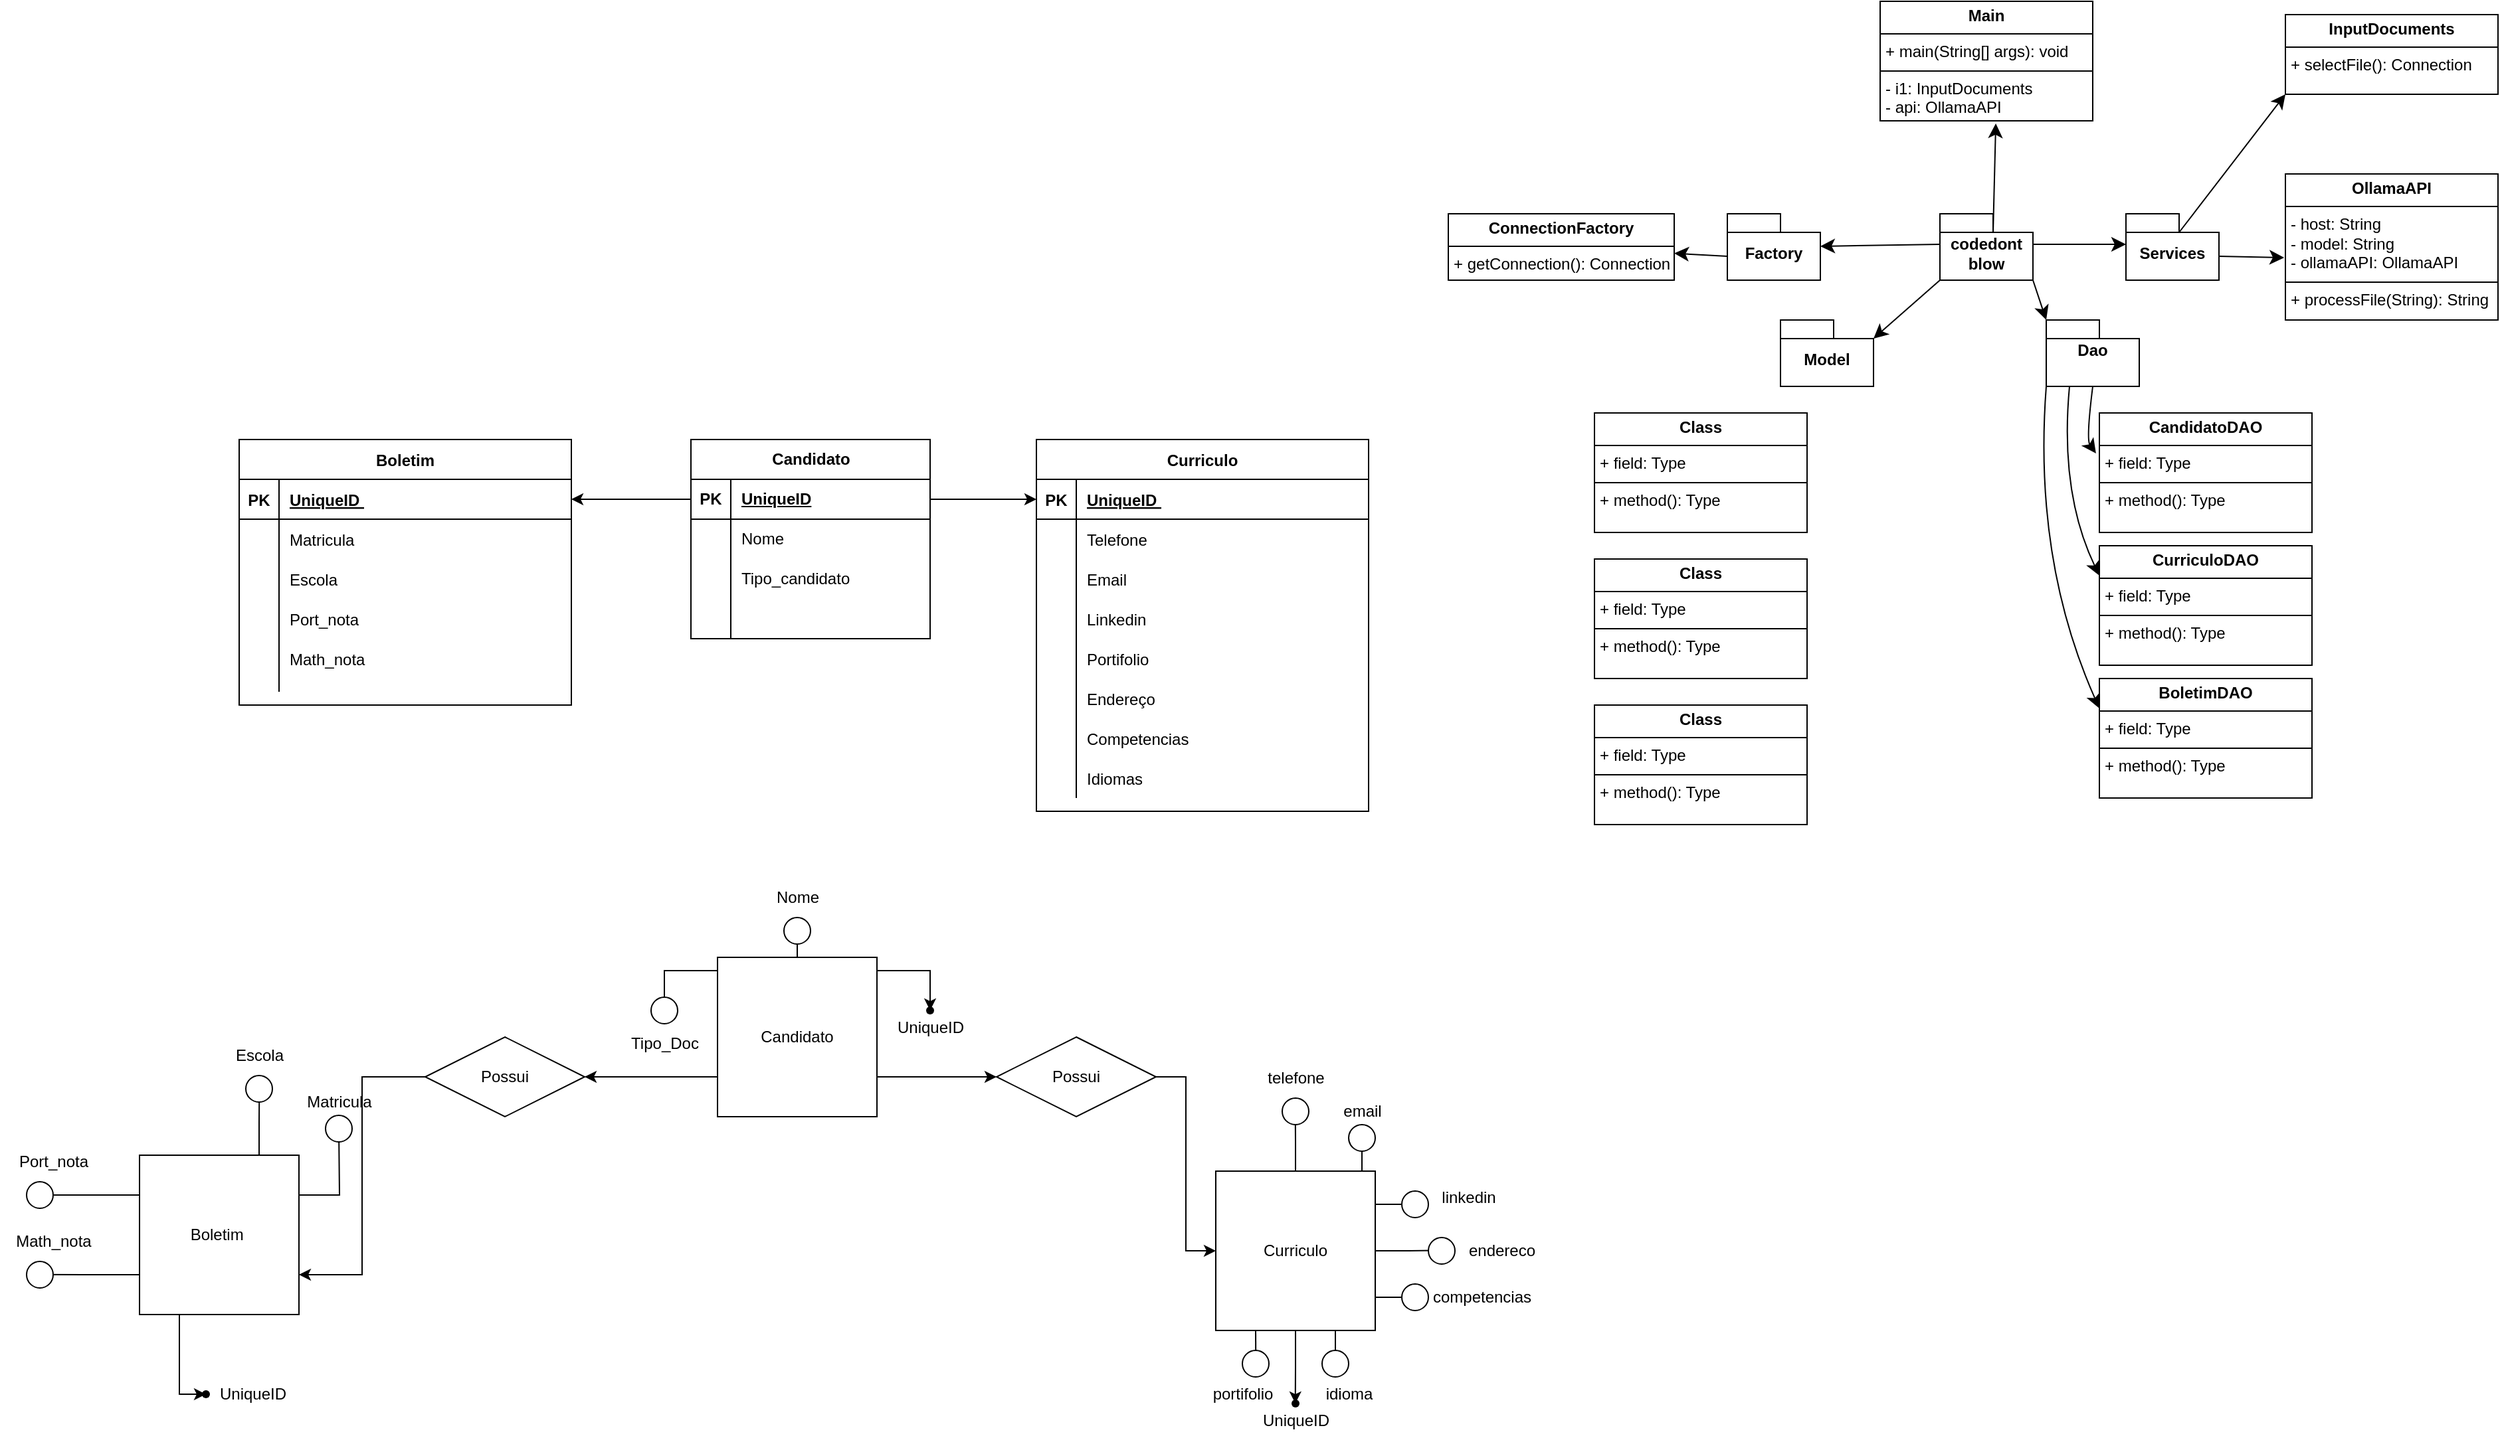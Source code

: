 <mxfile version="24.8.2">
  <diagram id="R2lEEEUBdFMjLlhIrx00" name="Page-1">
    <mxGraphModel dx="2284" dy="1872" grid="1" gridSize="10" guides="1" tooltips="1" connect="1" arrows="1" fold="1" page="1" pageScale="1" pageWidth="850" pageHeight="1100" math="0" shadow="0" extFonts="Permanent Marker^https://fonts.googleapis.com/css?family=Permanent+Marker">
      <root>
        <mxCell id="0" />
        <mxCell id="1" parent="0" />
        <mxCell id="dqNK5a16Y8VLrEaWrUWn-21" style="edgeStyle=orthogonalEdgeStyle;rounded=0;orthogonalLoop=1;jettySize=auto;html=1;exitX=0.25;exitY=1;exitDx=0;exitDy=0;" parent="1" source="dqNK5a16Y8VLrEaWrUWn-1" edge="1">
          <mxGeometry relative="1" as="geometry">
            <mxPoint x="-25" y="639" as="targetPoint" />
            <Array as="points">
              <mxPoint x="-45" y="639" />
            </Array>
          </mxGeometry>
        </mxCell>
        <mxCell id="dqNK5a16Y8VLrEaWrUWn-73" style="edgeStyle=orthogonalEdgeStyle;rounded=0;orthogonalLoop=1;jettySize=auto;html=1;exitX=0.75;exitY=0;exitDx=0;exitDy=0;" parent="1" source="dqNK5a16Y8VLrEaWrUWn-1" edge="1">
          <mxGeometry relative="1" as="geometry">
            <mxPoint x="15.167" y="409" as="targetPoint" />
          </mxGeometry>
        </mxCell>
        <mxCell id="dqNK5a16Y8VLrEaWrUWn-76" style="edgeStyle=orthogonalEdgeStyle;rounded=0;orthogonalLoop=1;jettySize=auto;html=1;exitX=1;exitY=0.25;exitDx=0;exitDy=0;" parent="1" source="dqNK5a16Y8VLrEaWrUWn-1" edge="1">
          <mxGeometry relative="1" as="geometry">
            <mxPoint x="75" y="439" as="targetPoint" />
          </mxGeometry>
        </mxCell>
        <mxCell id="zaPjLl4jsTZHQY9-oWPF-1" style="edgeStyle=orthogonalEdgeStyle;rounded=0;orthogonalLoop=1;jettySize=auto;html=1;exitX=0;exitY=0.25;exitDx=0;exitDy=0;" parent="1" source="dqNK5a16Y8VLrEaWrUWn-1" edge="1">
          <mxGeometry relative="1" as="geometry">
            <mxPoint x="-150" y="489" as="targetPoint" />
          </mxGeometry>
        </mxCell>
        <mxCell id="zaPjLl4jsTZHQY9-oWPF-10" style="edgeStyle=orthogonalEdgeStyle;rounded=0;orthogonalLoop=1;jettySize=auto;html=1;exitX=0;exitY=0.75;exitDx=0;exitDy=0;" parent="1" source="dqNK5a16Y8VLrEaWrUWn-1" edge="1">
          <mxGeometry relative="1" as="geometry">
            <mxPoint x="-160" y="548.857" as="targetPoint" />
          </mxGeometry>
        </mxCell>
        <mxCell id="dqNK5a16Y8VLrEaWrUWn-1" value="Boletim&amp;nbsp;" style="whiteSpace=wrap;html=1;aspect=fixed;" parent="1" vertex="1">
          <mxGeometry x="-75" y="459" width="120" height="120" as="geometry" />
        </mxCell>
        <mxCell id="dqNK5a16Y8VLrEaWrUWn-22" value="" style="shape=waypoint;sketch=0;fillStyle=solid;size=6;pointerEvents=1;points=[];fillColor=none;resizable=0;rotatable=0;perimeter=centerPerimeter;snapToPoint=1;" parent="1" vertex="1">
          <mxGeometry x="-35" y="629" width="20" height="20" as="geometry" />
        </mxCell>
        <mxCell id="dqNK5a16Y8VLrEaWrUWn-23" value="UniqueID" style="text;html=1;align=center;verticalAlign=middle;resizable=0;points=[];autosize=1;strokeColor=none;fillColor=none;" parent="1" vertex="1">
          <mxGeometry x="-25" y="624" width="70" height="30" as="geometry" />
        </mxCell>
        <mxCell id="dqNK5a16Y8VLrEaWrUWn-74" value="" style="ellipse;whiteSpace=wrap;html=1;aspect=fixed;" parent="1" vertex="1">
          <mxGeometry x="5" y="399" width="20" height="20" as="geometry" />
        </mxCell>
        <mxCell id="dqNK5a16Y8VLrEaWrUWn-75" value="Escola" style="text;html=1;align=center;verticalAlign=middle;resizable=0;points=[];autosize=1;strokeColor=none;fillColor=none;" parent="1" vertex="1">
          <mxGeometry x="-15" y="369" width="60" height="30" as="geometry" />
        </mxCell>
        <mxCell id="dqNK5a16Y8VLrEaWrUWn-77" value="" style="ellipse;whiteSpace=wrap;html=1;aspect=fixed;" parent="1" vertex="1">
          <mxGeometry x="65" y="429" width="20" height="20" as="geometry" />
        </mxCell>
        <mxCell id="dqNK5a16Y8VLrEaWrUWn-84" value="Matricula" style="text;html=1;align=center;verticalAlign=middle;resizable=0;points=[];autosize=1;strokeColor=none;fillColor=none;" parent="1" vertex="1">
          <mxGeometry x="40" y="404" width="70" height="30" as="geometry" />
        </mxCell>
        <mxCell id="zaPjLl4jsTZHQY9-oWPF-2" value="" style="ellipse;whiteSpace=wrap;html=1;aspect=fixed;" parent="1" vertex="1">
          <mxGeometry x="-160" y="479" width="20" height="20" as="geometry" />
        </mxCell>
        <mxCell id="zaPjLl4jsTZHQY9-oWPF-11" value="" style="ellipse;whiteSpace=wrap;html=1;aspect=fixed;" parent="1" vertex="1">
          <mxGeometry x="-160" y="539" width="20" height="20" as="geometry" />
        </mxCell>
        <mxCell id="zaPjLl4jsTZHQY9-oWPF-13" value="Port_nota" style="text;html=1;align=center;verticalAlign=middle;resizable=0;points=[];autosize=1;strokeColor=none;fillColor=none;" parent="1" vertex="1">
          <mxGeometry x="-180" y="448.5" width="80" height="30" as="geometry" />
        </mxCell>
        <mxCell id="zaPjLl4jsTZHQY9-oWPF-14" value="Math_nota" style="text;html=1;align=center;verticalAlign=middle;resizable=0;points=[];autosize=1;strokeColor=none;fillColor=none;" parent="1" vertex="1">
          <mxGeometry x="-180" y="508.5" width="80" height="30" as="geometry" />
        </mxCell>
        <mxCell id="zaPjLl4jsTZHQY9-oWPF-19" value="" style="group" parent="1" vertex="1" connectable="0">
          <mxGeometry y="-80" width="250" height="230" as="geometry" />
        </mxCell>
        <mxCell id="C-vyLk0tnHw3VtMMgP7b-23" value="Boletim" style="shape=table;startSize=30;container=1;collapsible=1;childLayout=tableLayout;fixedRows=1;rowLines=0;fontStyle=1;align=center;resizeLast=1;" parent="zaPjLl4jsTZHQY9-oWPF-19" vertex="1">
          <mxGeometry width="250" height="200" as="geometry" />
        </mxCell>
        <mxCell id="C-vyLk0tnHw3VtMMgP7b-24" value="" style="shape=partialRectangle;collapsible=0;dropTarget=0;pointerEvents=0;fillColor=none;points=[[0,0.5],[1,0.5]];portConstraint=eastwest;top=0;left=0;right=0;bottom=1;" parent="C-vyLk0tnHw3VtMMgP7b-23" vertex="1">
          <mxGeometry y="30" width="250" height="30" as="geometry" />
        </mxCell>
        <mxCell id="C-vyLk0tnHw3VtMMgP7b-25" value="PK" style="shape=partialRectangle;overflow=hidden;connectable=0;fillColor=none;top=0;left=0;bottom=0;right=0;fontStyle=1;" parent="C-vyLk0tnHw3VtMMgP7b-24" vertex="1">
          <mxGeometry width="30" height="30" as="geometry">
            <mxRectangle width="30" height="30" as="alternateBounds" />
          </mxGeometry>
        </mxCell>
        <mxCell id="C-vyLk0tnHw3VtMMgP7b-26" value="UniqueID " style="shape=partialRectangle;overflow=hidden;connectable=0;fillColor=none;top=0;left=0;bottom=0;right=0;align=left;spacingLeft=6;fontStyle=5;" parent="C-vyLk0tnHw3VtMMgP7b-24" vertex="1">
          <mxGeometry x="30" width="220" height="30" as="geometry">
            <mxRectangle width="220" height="30" as="alternateBounds" />
          </mxGeometry>
        </mxCell>
        <mxCell id="C-vyLk0tnHw3VtMMgP7b-27" value="" style="shape=partialRectangle;collapsible=0;dropTarget=0;pointerEvents=0;fillColor=none;points=[[0,0.5],[1,0.5]];portConstraint=eastwest;top=0;left=0;right=0;bottom=0;" parent="C-vyLk0tnHw3VtMMgP7b-23" vertex="1">
          <mxGeometry y="60" width="250" height="30" as="geometry" />
        </mxCell>
        <mxCell id="C-vyLk0tnHw3VtMMgP7b-28" value="" style="shape=partialRectangle;overflow=hidden;connectable=0;fillColor=none;top=0;left=0;bottom=0;right=0;" parent="C-vyLk0tnHw3VtMMgP7b-27" vertex="1">
          <mxGeometry width="30" height="30" as="geometry">
            <mxRectangle width="30" height="30" as="alternateBounds" />
          </mxGeometry>
        </mxCell>
        <mxCell id="C-vyLk0tnHw3VtMMgP7b-29" value="" style="shape=partialRectangle;overflow=hidden;connectable=0;fillColor=none;top=0;left=0;bottom=0;right=0;align=left;spacingLeft=6;" parent="C-vyLk0tnHw3VtMMgP7b-27" vertex="1">
          <mxGeometry x="30" width="220" height="30" as="geometry">
            <mxRectangle width="220" height="30" as="alternateBounds" />
          </mxGeometry>
        </mxCell>
        <mxCell id="dqNK5a16Y8VLrEaWrUWn-65" value="Matricula " style="shape=partialRectangle;overflow=hidden;connectable=0;fillColor=none;top=0;left=0;bottom=0;right=0;align=left;spacingLeft=6;" parent="zaPjLl4jsTZHQY9-oWPF-19" vertex="1">
          <mxGeometry x="30" y="60" width="220" height="30" as="geometry">
            <mxRectangle width="220" height="30" as="alternateBounds" />
          </mxGeometry>
        </mxCell>
        <mxCell id="dqNK5a16Y8VLrEaWrUWn-67" value="Escola " style="shape=partialRectangle;overflow=hidden;connectable=0;fillColor=none;top=0;left=0;bottom=0;right=0;align=left;spacingLeft=6;" parent="zaPjLl4jsTZHQY9-oWPF-19" vertex="1">
          <mxGeometry x="30" y="90" width="220" height="30" as="geometry">
            <mxRectangle width="220" height="30" as="alternateBounds" />
          </mxGeometry>
        </mxCell>
        <mxCell id="dqNK5a16Y8VLrEaWrUWn-70" value="" style="endArrow=none;html=1;rounded=0;entryX=0.121;entryY=1.031;entryDx=0;entryDy=0;entryPerimeter=0;" parent="zaPjLl4jsTZHQY9-oWPF-19" edge="1">
          <mxGeometry width="50" height="50" relative="1" as="geometry">
            <mxPoint x="30" y="190" as="sourcePoint" />
            <mxPoint x="30" y="90.0" as="targetPoint" />
          </mxGeometry>
        </mxCell>
        <mxCell id="zaPjLl4jsTZHQY9-oWPF-17" value="Port_nota" style="shape=partialRectangle;overflow=hidden;connectable=0;fillColor=none;top=0;left=0;bottom=0;right=0;align=left;spacingLeft=6;" parent="zaPjLl4jsTZHQY9-oWPF-19" vertex="1">
          <mxGeometry x="30" y="120" width="220" height="30" as="geometry">
            <mxRectangle width="220" height="30" as="alternateBounds" />
          </mxGeometry>
        </mxCell>
        <mxCell id="zaPjLl4jsTZHQY9-oWPF-18" value="Math_nota" style="shape=partialRectangle;overflow=hidden;connectable=0;fillColor=none;top=0;left=0;bottom=0;right=0;align=left;spacingLeft=6;" parent="zaPjLl4jsTZHQY9-oWPF-19" vertex="1">
          <mxGeometry x="30" y="150" width="220" height="30" as="geometry">
            <mxRectangle width="220" height="30" as="alternateBounds" />
          </mxGeometry>
        </mxCell>
        <mxCell id="zaPjLl4jsTZHQY9-oWPF-55" style="edgeStyle=orthogonalEdgeStyle;rounded=0;orthogonalLoop=1;jettySize=auto;html=1;exitX=0;exitY=0.5;exitDx=0;exitDy=0;entryX=1;entryY=0.5;entryDx=0;entryDy=0;" parent="1" source="zaPjLl4jsTZHQY9-oWPF-43" target="C-vyLk0tnHw3VtMMgP7b-24" edge="1">
          <mxGeometry relative="1" as="geometry" />
        </mxCell>
        <mxCell id="zaPjLl4jsTZHQY9-oWPF-56" style="edgeStyle=orthogonalEdgeStyle;rounded=0;orthogonalLoop=1;jettySize=auto;html=1;exitX=1;exitY=0.5;exitDx=0;exitDy=0;entryX=0;entryY=0.5;entryDx=0;entryDy=0;" parent="1" source="zaPjLl4jsTZHQY9-oWPF-43" target="zaPjLl4jsTZHQY9-oWPF-22" edge="1">
          <mxGeometry relative="1" as="geometry" />
        </mxCell>
        <mxCell id="zaPjLl4jsTZHQY9-oWPF-64" style="edgeStyle=orthogonalEdgeStyle;rounded=0;orthogonalLoop=1;jettySize=auto;html=1;exitX=1;exitY=0.5;exitDx=0;exitDy=0;entryX=0;entryY=0.5;entryDx=0;entryDy=0;" parent="1" source="zaPjLl4jsTZHQY9-oWPF-57" target="zaPjLl4jsTZHQY9-oWPF-61" edge="1">
          <mxGeometry relative="1" as="geometry" />
        </mxCell>
        <mxCell id="zaPjLl4jsTZHQY9-oWPF-57" value="Possui" style="shape=rhombus;perimeter=rhombusPerimeter;whiteSpace=wrap;html=1;align=center;" parent="1" vertex="1">
          <mxGeometry x="570" y="370" width="120" height="60" as="geometry" />
        </mxCell>
        <mxCell id="zaPjLl4jsTZHQY9-oWPF-65" style="edgeStyle=orthogonalEdgeStyle;rounded=0;orthogonalLoop=1;jettySize=auto;html=1;exitX=1;exitY=0.25;exitDx=0;exitDy=0;" parent="1" edge="1">
          <mxGeometry relative="1" as="geometry">
            <mxPoint x="520" y="350" as="targetPoint" />
            <mxPoint x="470" y="320" as="sourcePoint" />
            <Array as="points">
              <mxPoint x="520" y="320" />
              <mxPoint x="520" y="350" />
            </Array>
          </mxGeometry>
        </mxCell>
        <mxCell id="zaPjLl4jsTZHQY9-oWPF-66" style="edgeStyle=orthogonalEdgeStyle;rounded=0;orthogonalLoop=1;jettySize=auto;html=1;exitX=0;exitY=0.25;exitDx=0;exitDy=0;" parent="1" source="zaPjLl4jsTZHQY9-oWPF-60" edge="1">
          <mxGeometry relative="1" as="geometry">
            <mxPoint x="320" y="350" as="targetPoint" />
            <Array as="points">
              <mxPoint x="320" y="320" />
            </Array>
          </mxGeometry>
        </mxCell>
        <mxCell id="mfPcfbEMldCuhAB-tBuz-3" style="edgeStyle=orthogonalEdgeStyle;rounded=0;orthogonalLoop=1;jettySize=auto;html=1;exitX=0.5;exitY=0;exitDx=0;exitDy=0;" parent="1" source="zaPjLl4jsTZHQY9-oWPF-60" edge="1">
          <mxGeometry relative="1" as="geometry">
            <mxPoint x="420" y="290" as="targetPoint" />
          </mxGeometry>
        </mxCell>
        <mxCell id="1GjGY7lWEKfWt_L97eJp-2" style="edgeStyle=orthogonalEdgeStyle;rounded=0;orthogonalLoop=1;jettySize=auto;html=1;exitX=1;exitY=0.75;exitDx=0;exitDy=0;" edge="1" parent="1" source="zaPjLl4jsTZHQY9-oWPF-60" target="zaPjLl4jsTZHQY9-oWPF-57">
          <mxGeometry relative="1" as="geometry" />
        </mxCell>
        <mxCell id="1GjGY7lWEKfWt_L97eJp-3" style="edgeStyle=orthogonalEdgeStyle;rounded=0;orthogonalLoop=1;jettySize=auto;html=1;exitX=0;exitY=0.75;exitDx=0;exitDy=0;" edge="1" parent="1" source="zaPjLl4jsTZHQY9-oWPF-60" target="1GjGY7lWEKfWt_L97eJp-1">
          <mxGeometry relative="1" as="geometry" />
        </mxCell>
        <mxCell id="zaPjLl4jsTZHQY9-oWPF-60" value="Candidato" style="whiteSpace=wrap;html=1;aspect=fixed;" parent="1" vertex="1">
          <mxGeometry x="360" y="310" width="120" height="120" as="geometry" />
        </mxCell>
        <mxCell id="zaPjLl4jsTZHQY9-oWPF-71" style="edgeStyle=orthogonalEdgeStyle;rounded=0;orthogonalLoop=1;jettySize=auto;html=1;exitX=0.25;exitY=0;exitDx=0;exitDy=0;" parent="1" source="zaPjLl4jsTZHQY9-oWPF-61" edge="1">
          <mxGeometry relative="1" as="geometry">
            <mxPoint x="765.152" y="470.727" as="targetPoint" />
          </mxGeometry>
        </mxCell>
        <mxCell id="zaPjLl4jsTZHQY9-oWPF-78" style="edgeStyle=orthogonalEdgeStyle;rounded=0;orthogonalLoop=1;jettySize=auto;html=1;exitX=0.5;exitY=0;exitDx=0;exitDy=0;" parent="1" source="zaPjLl4jsTZHQY9-oWPF-61" edge="1">
          <mxGeometry relative="1" as="geometry">
            <mxPoint x="794.848" y="426" as="targetPoint" />
          </mxGeometry>
        </mxCell>
        <mxCell id="zaPjLl4jsTZHQY9-oWPF-79" style="edgeStyle=orthogonalEdgeStyle;rounded=0;orthogonalLoop=1;jettySize=auto;html=1;exitX=0.75;exitY=0;exitDx=0;exitDy=0;" parent="1" source="zaPjLl4jsTZHQY9-oWPF-61" edge="1">
          <mxGeometry relative="1" as="geometry">
            <mxPoint x="845" y="446" as="targetPoint" />
            <Array as="points">
              <mxPoint x="845" y="471" />
              <mxPoint x="845" y="446" />
            </Array>
          </mxGeometry>
        </mxCell>
        <mxCell id="zaPjLl4jsTZHQY9-oWPF-80" style="edgeStyle=orthogonalEdgeStyle;rounded=0;orthogonalLoop=1;jettySize=auto;html=1;exitX=1;exitY=0.25;exitDx=0;exitDy=0;" parent="1" source="zaPjLl4jsTZHQY9-oWPF-61" edge="1">
          <mxGeometry relative="1" as="geometry">
            <mxPoint x="885" y="496" as="targetPoint" />
            <Array as="points">
              <mxPoint x="855" y="496" />
              <mxPoint x="885" y="496" />
            </Array>
          </mxGeometry>
        </mxCell>
        <mxCell id="zaPjLl4jsTZHQY9-oWPF-81" style="edgeStyle=orthogonalEdgeStyle;rounded=0;orthogonalLoop=1;jettySize=auto;html=1;exitX=1;exitY=0.5;exitDx=0;exitDy=0;" parent="1" source="zaPjLl4jsTZHQY9-oWPF-61" edge="1">
          <mxGeometry relative="1" as="geometry">
            <mxPoint x="905" y="530.727" as="targetPoint" />
          </mxGeometry>
        </mxCell>
        <mxCell id="zaPjLl4jsTZHQY9-oWPF-82" style="edgeStyle=orthogonalEdgeStyle;rounded=0;orthogonalLoop=1;jettySize=auto;html=1;exitX=1;exitY=0.75;exitDx=0;exitDy=0;" parent="1" source="zaPjLl4jsTZHQY9-oWPF-61" edge="1">
          <mxGeometry relative="1" as="geometry">
            <mxPoint x="885" y="566" as="targetPoint" />
            <Array as="points">
              <mxPoint x="855" y="566" />
              <mxPoint x="885" y="566" />
            </Array>
          </mxGeometry>
        </mxCell>
        <mxCell id="zaPjLl4jsTZHQY9-oWPF-83" style="edgeStyle=orthogonalEdgeStyle;rounded=0;orthogonalLoop=1;jettySize=auto;html=1;exitX=0.75;exitY=1;exitDx=0;exitDy=0;" parent="1" source="zaPjLl4jsTZHQY9-oWPF-61" edge="1">
          <mxGeometry relative="1" as="geometry">
            <mxPoint x="825" y="616" as="targetPoint" />
          </mxGeometry>
        </mxCell>
        <mxCell id="zaPjLl4jsTZHQY9-oWPF-84" style="edgeStyle=orthogonalEdgeStyle;rounded=0;orthogonalLoop=1;jettySize=auto;html=1;exitX=0.5;exitY=1;exitDx=0;exitDy=0;" parent="1" source="zaPjLl4jsTZHQY9-oWPF-61" edge="1">
          <mxGeometry relative="1" as="geometry">
            <mxPoint x="794.848" y="646" as="targetPoint" />
          </mxGeometry>
        </mxCell>
        <mxCell id="zaPjLl4jsTZHQY9-oWPF-85" style="edgeStyle=orthogonalEdgeStyle;rounded=0;orthogonalLoop=1;jettySize=auto;html=1;exitX=0.25;exitY=1;exitDx=0;exitDy=0;" parent="1" source="zaPjLl4jsTZHQY9-oWPF-61" edge="1">
          <mxGeometry relative="1" as="geometry">
            <mxPoint x="765.152" y="616" as="targetPoint" />
          </mxGeometry>
        </mxCell>
        <mxCell id="zaPjLl4jsTZHQY9-oWPF-61" value="Curriculo" style="whiteSpace=wrap;html=1;aspect=fixed;" parent="1" vertex="1">
          <mxGeometry x="735" y="471" width="120" height="120" as="geometry" />
        </mxCell>
        <mxCell id="zaPjLl4jsTZHQY9-oWPF-21" value="Curriculo" style="shape=table;startSize=30;container=1;collapsible=1;childLayout=tableLayout;fixedRows=1;rowLines=0;fontStyle=1;align=center;resizeLast=1;" parent="1" vertex="1">
          <mxGeometry x="600" y="-80" width="250" height="280" as="geometry" />
        </mxCell>
        <mxCell id="zaPjLl4jsTZHQY9-oWPF-22" value="" style="shape=partialRectangle;collapsible=0;dropTarget=0;pointerEvents=0;fillColor=none;points=[[0,0.5],[1,0.5]];portConstraint=eastwest;top=0;left=0;right=0;bottom=1;" parent="zaPjLl4jsTZHQY9-oWPF-21" vertex="1">
          <mxGeometry y="30" width="250" height="30" as="geometry" />
        </mxCell>
        <mxCell id="zaPjLl4jsTZHQY9-oWPF-23" value="PK" style="shape=partialRectangle;overflow=hidden;connectable=0;fillColor=none;top=0;left=0;bottom=0;right=0;fontStyle=1;" parent="zaPjLl4jsTZHQY9-oWPF-22" vertex="1">
          <mxGeometry width="30" height="30" as="geometry">
            <mxRectangle width="30" height="30" as="alternateBounds" />
          </mxGeometry>
        </mxCell>
        <mxCell id="zaPjLl4jsTZHQY9-oWPF-24" value="UniqueID " style="shape=partialRectangle;overflow=hidden;connectable=0;fillColor=none;top=0;left=0;bottom=0;right=0;align=left;spacingLeft=6;fontStyle=5;" parent="zaPjLl4jsTZHQY9-oWPF-22" vertex="1">
          <mxGeometry x="30" width="220" height="30" as="geometry">
            <mxRectangle width="220" height="30" as="alternateBounds" />
          </mxGeometry>
        </mxCell>
        <mxCell id="zaPjLl4jsTZHQY9-oWPF-25" value="" style="shape=partialRectangle;collapsible=0;dropTarget=0;pointerEvents=0;fillColor=none;points=[[0,0.5],[1,0.5]];portConstraint=eastwest;top=0;left=0;right=0;bottom=0;" parent="zaPjLl4jsTZHQY9-oWPF-21" vertex="1">
          <mxGeometry y="60" width="250" height="30" as="geometry" />
        </mxCell>
        <mxCell id="zaPjLl4jsTZHQY9-oWPF-26" value="" style="shape=partialRectangle;overflow=hidden;connectable=0;fillColor=none;top=0;left=0;bottom=0;right=0;" parent="zaPjLl4jsTZHQY9-oWPF-25" vertex="1">
          <mxGeometry width="30" height="30" as="geometry">
            <mxRectangle width="30" height="30" as="alternateBounds" />
          </mxGeometry>
        </mxCell>
        <mxCell id="zaPjLl4jsTZHQY9-oWPF-27" value="" style="shape=partialRectangle;overflow=hidden;connectable=0;fillColor=none;top=0;left=0;bottom=0;right=0;align=left;spacingLeft=6;" parent="zaPjLl4jsTZHQY9-oWPF-25" vertex="1">
          <mxGeometry x="30" width="220" height="30" as="geometry">
            <mxRectangle width="220" height="30" as="alternateBounds" />
          </mxGeometry>
        </mxCell>
        <mxCell id="zaPjLl4jsTZHQY9-oWPF-28" value="Telefone" style="shape=partialRectangle;overflow=hidden;connectable=0;fillColor=none;top=0;left=0;bottom=0;right=0;align=left;spacingLeft=6;" parent="1" vertex="1">
          <mxGeometry x="630" y="-20" width="220" height="30" as="geometry">
            <mxRectangle width="220" height="30" as="alternateBounds" />
          </mxGeometry>
        </mxCell>
        <mxCell id="zaPjLl4jsTZHQY9-oWPF-29" value="Email" style="shape=partialRectangle;overflow=hidden;connectable=0;fillColor=none;top=0;left=0;bottom=0;right=0;align=left;spacingLeft=6;" parent="1" vertex="1">
          <mxGeometry x="630" y="10" width="220" height="30" as="geometry">
            <mxRectangle width="220" height="30" as="alternateBounds" />
          </mxGeometry>
        </mxCell>
        <mxCell id="zaPjLl4jsTZHQY9-oWPF-30" value="" style="endArrow=none;html=1;rounded=0;entryX=0.121;entryY=1.031;entryDx=0;entryDy=0;entryPerimeter=0;" parent="1" edge="1">
          <mxGeometry width="50" height="50" relative="1" as="geometry">
            <mxPoint x="630" y="190" as="sourcePoint" />
            <mxPoint x="630" y="10.0" as="targetPoint" />
          </mxGeometry>
        </mxCell>
        <mxCell id="zaPjLl4jsTZHQY9-oWPF-31" value="Linkedin" style="shape=partialRectangle;overflow=hidden;connectable=0;fillColor=none;top=0;left=0;bottom=0;right=0;align=left;spacingLeft=6;" parent="1" vertex="1">
          <mxGeometry x="630" y="40" width="220" height="30" as="geometry">
            <mxRectangle width="220" height="30" as="alternateBounds" />
          </mxGeometry>
        </mxCell>
        <mxCell id="zaPjLl4jsTZHQY9-oWPF-32" value="Portifolio" style="shape=partialRectangle;overflow=hidden;connectable=0;fillColor=none;top=0;left=0;bottom=0;right=0;align=left;spacingLeft=6;" parent="1" vertex="1">
          <mxGeometry x="630" y="70" width="220" height="30" as="geometry">
            <mxRectangle width="220" height="30" as="alternateBounds" />
          </mxGeometry>
        </mxCell>
        <mxCell id="zaPjLl4jsTZHQY9-oWPF-34" value="Endereço" style="shape=partialRectangle;overflow=hidden;connectable=0;fillColor=none;top=0;left=0;bottom=0;right=0;align=left;spacingLeft=6;" parent="1" vertex="1">
          <mxGeometry x="630" y="100" width="220" height="30" as="geometry">
            <mxRectangle width="220" height="30" as="alternateBounds" />
          </mxGeometry>
        </mxCell>
        <mxCell id="zaPjLl4jsTZHQY9-oWPF-39" value="Competencias " style="shape=partialRectangle;overflow=hidden;connectable=0;fillColor=none;top=0;left=0;bottom=0;right=0;align=left;spacingLeft=6;" parent="1" vertex="1">
          <mxGeometry x="630" y="130" width="220" height="30" as="geometry">
            <mxRectangle width="220" height="30" as="alternateBounds" />
          </mxGeometry>
        </mxCell>
        <mxCell id="zaPjLl4jsTZHQY9-oWPF-40" value="Idiomas" style="shape=partialRectangle;overflow=hidden;connectable=0;fillColor=none;top=0;left=0;bottom=0;right=0;align=left;spacingLeft=6;" parent="1" vertex="1">
          <mxGeometry x="630" y="160" width="220" height="30" as="geometry">
            <mxRectangle width="220" height="30" as="alternateBounds" />
          </mxGeometry>
        </mxCell>
        <mxCell id="zaPjLl4jsTZHQY9-oWPF-67" value="" style="ellipse;whiteSpace=wrap;html=1;aspect=fixed;" parent="1" vertex="1">
          <mxGeometry x="310" y="340" width="20" height="20" as="geometry" />
        </mxCell>
        <mxCell id="zaPjLl4jsTZHQY9-oWPF-68" value="" style="shape=waypoint;sketch=0;size=6;pointerEvents=1;points=[];fillColor=none;resizable=0;rotatable=0;perimeter=centerPerimeter;snapToPoint=1;" parent="1" vertex="1">
          <mxGeometry x="510" y="340" width="20" height="20" as="geometry" />
        </mxCell>
        <mxCell id="zaPjLl4jsTZHQY9-oWPF-69" value="UniqueID" style="text;html=1;align=center;verticalAlign=middle;resizable=0;points=[];autosize=1;strokeColor=none;fillColor=none;" parent="1" vertex="1">
          <mxGeometry x="485" y="348" width="70" height="30" as="geometry" />
        </mxCell>
        <mxCell id="zaPjLl4jsTZHQY9-oWPF-70" value="Tipo_Doc" style="text;html=1;align=center;verticalAlign=middle;resizable=0;points=[];autosize=1;strokeColor=none;fillColor=none;" parent="1" vertex="1">
          <mxGeometry x="285" y="360" width="70" height="30" as="geometry" />
        </mxCell>
        <mxCell id="zaPjLl4jsTZHQY9-oWPF-87" value="" style="ellipse;whiteSpace=wrap;html=1;aspect=fixed;" parent="1" vertex="1">
          <mxGeometry x="755" y="606" width="20" height="20" as="geometry" />
        </mxCell>
        <mxCell id="zaPjLl4jsTZHQY9-oWPF-88" value="" style="ellipse;whiteSpace=wrap;html=1;aspect=fixed;" parent="1" vertex="1">
          <mxGeometry x="815" y="606" width="20" height="20" as="geometry" />
        </mxCell>
        <mxCell id="zaPjLl4jsTZHQY9-oWPF-89" value="" style="ellipse;whiteSpace=wrap;html=1;aspect=fixed;" parent="1" vertex="1">
          <mxGeometry x="895" y="521" width="20" height="20" as="geometry" />
        </mxCell>
        <mxCell id="zaPjLl4jsTZHQY9-oWPF-90" value="" style="ellipse;whiteSpace=wrap;html=1;aspect=fixed;" parent="1" vertex="1">
          <mxGeometry x="875" y="556" width="20" height="20" as="geometry" />
        </mxCell>
        <mxCell id="zaPjLl4jsTZHQY9-oWPF-91" value="" style="ellipse;whiteSpace=wrap;html=1;aspect=fixed;" parent="1" vertex="1">
          <mxGeometry x="875" y="486" width="20" height="20" as="geometry" />
        </mxCell>
        <mxCell id="zaPjLl4jsTZHQY9-oWPF-92" value="" style="ellipse;whiteSpace=wrap;html=1;aspect=fixed;" parent="1" vertex="1">
          <mxGeometry x="785" y="416" width="20" height="20" as="geometry" />
        </mxCell>
        <mxCell id="zaPjLl4jsTZHQY9-oWPF-93" value="" style="ellipse;whiteSpace=wrap;html=1;aspect=fixed;" parent="1" vertex="1">
          <mxGeometry x="835" y="436" width="20" height="20" as="geometry" />
        </mxCell>
        <mxCell id="zaPjLl4jsTZHQY9-oWPF-103" value="" style="shape=waypoint;sketch=0;size=6;pointerEvents=1;points=[];fillColor=none;resizable=0;rotatable=0;perimeter=centerPerimeter;snapToPoint=1;" parent="1" vertex="1">
          <mxGeometry x="785" y="636" width="20" height="20" as="geometry" />
        </mxCell>
        <mxCell id="zaPjLl4jsTZHQY9-oWPF-107" value="telefone" style="text;html=1;align=center;verticalAlign=middle;resizable=0;points=[];autosize=1;strokeColor=none;fillColor=none;" parent="1" vertex="1">
          <mxGeometry x="760" y="386" width="70" height="30" as="geometry" />
        </mxCell>
        <mxCell id="zaPjLl4jsTZHQY9-oWPF-108" value="email" style="text;html=1;align=center;verticalAlign=middle;resizable=0;points=[];autosize=1;strokeColor=none;fillColor=none;" parent="1" vertex="1">
          <mxGeometry x="820" y="411" width="50" height="30" as="geometry" />
        </mxCell>
        <mxCell id="zaPjLl4jsTZHQY9-oWPF-109" value="linkedin" style="text;html=1;align=center;verticalAlign=middle;resizable=0;points=[];autosize=1;strokeColor=none;fillColor=none;" parent="1" vertex="1">
          <mxGeometry x="895" y="476" width="60" height="30" as="geometry" />
        </mxCell>
        <mxCell id="zaPjLl4jsTZHQY9-oWPF-110" value="endereco" style="text;html=1;align=center;verticalAlign=middle;resizable=0;points=[];autosize=1;strokeColor=none;fillColor=none;" parent="1" vertex="1">
          <mxGeometry x="915" y="516" width="70" height="30" as="geometry" />
        </mxCell>
        <mxCell id="zaPjLl4jsTZHQY9-oWPF-111" value="portifolio" style="text;html=1;align=center;verticalAlign=middle;resizable=0;points=[];autosize=1;strokeColor=none;fillColor=none;" parent="1" vertex="1">
          <mxGeometry x="720" y="624" width="70" height="30" as="geometry" />
        </mxCell>
        <mxCell id="zaPjLl4jsTZHQY9-oWPF-112" value="idioma" style="text;html=1;align=center;verticalAlign=middle;resizable=0;points=[];autosize=1;strokeColor=none;fillColor=none;" parent="1" vertex="1">
          <mxGeometry x="805" y="624" width="60" height="30" as="geometry" />
        </mxCell>
        <mxCell id="zaPjLl4jsTZHQY9-oWPF-113" value="competencias" style="text;html=1;align=center;verticalAlign=middle;resizable=0;points=[];autosize=1;strokeColor=none;fillColor=none;" parent="1" vertex="1">
          <mxGeometry x="885" y="551" width="100" height="30" as="geometry" />
        </mxCell>
        <mxCell id="zaPjLl4jsTZHQY9-oWPF-114" value="UniqueID" style="text;html=1;align=center;verticalAlign=middle;resizable=0;points=[];autosize=1;strokeColor=none;fillColor=none;" parent="1" vertex="1">
          <mxGeometry x="760" y="644" width="70" height="30" as="geometry" />
        </mxCell>
        <mxCell id="zaPjLl4jsTZHQY9-oWPF-42" value="Candidato" style="shape=table;startSize=30;container=1;collapsible=1;childLayout=tableLayout;fixedRows=1;rowLines=0;fontStyle=1;align=center;resizeLast=1;html=1;" parent="1" vertex="1">
          <mxGeometry x="340" y="-80" width="180" height="150" as="geometry" />
        </mxCell>
        <mxCell id="zaPjLl4jsTZHQY9-oWPF-43" value="" style="shape=tableRow;horizontal=0;startSize=0;swimlaneHead=0;swimlaneBody=0;fillColor=none;collapsible=0;dropTarget=0;points=[[0,0.5],[1,0.5]];portConstraint=eastwest;top=0;left=0;right=0;bottom=1;" parent="zaPjLl4jsTZHQY9-oWPF-42" vertex="1">
          <mxGeometry y="30" width="180" height="30" as="geometry" />
        </mxCell>
        <mxCell id="zaPjLl4jsTZHQY9-oWPF-44" value="PK" style="shape=partialRectangle;connectable=0;fillColor=none;top=0;left=0;bottom=0;right=0;fontStyle=1;overflow=hidden;whiteSpace=wrap;html=1;" parent="zaPjLl4jsTZHQY9-oWPF-43" vertex="1">
          <mxGeometry width="30" height="30" as="geometry">
            <mxRectangle width="30" height="30" as="alternateBounds" />
          </mxGeometry>
        </mxCell>
        <mxCell id="zaPjLl4jsTZHQY9-oWPF-45" value="UniqueID" style="shape=partialRectangle;connectable=0;fillColor=none;top=0;left=0;bottom=0;right=0;align=left;spacingLeft=6;fontStyle=5;overflow=hidden;whiteSpace=wrap;html=1;" parent="zaPjLl4jsTZHQY9-oWPF-43" vertex="1">
          <mxGeometry x="30" width="150" height="30" as="geometry">
            <mxRectangle width="150" height="30" as="alternateBounds" />
          </mxGeometry>
        </mxCell>
        <mxCell id="zaPjLl4jsTZHQY9-oWPF-46" value="" style="shape=tableRow;horizontal=0;startSize=0;swimlaneHead=0;swimlaneBody=0;fillColor=none;collapsible=0;dropTarget=0;points=[[0,0.5],[1,0.5]];portConstraint=eastwest;top=0;left=0;right=0;bottom=0;" parent="zaPjLl4jsTZHQY9-oWPF-42" vertex="1">
          <mxGeometry y="60" width="180" height="30" as="geometry" />
        </mxCell>
        <mxCell id="zaPjLl4jsTZHQY9-oWPF-47" value="" style="shape=partialRectangle;connectable=0;fillColor=none;top=0;left=0;bottom=0;right=0;editable=1;overflow=hidden;whiteSpace=wrap;html=1;" parent="zaPjLl4jsTZHQY9-oWPF-46" vertex="1">
          <mxGeometry width="30" height="30" as="geometry">
            <mxRectangle width="30" height="30" as="alternateBounds" />
          </mxGeometry>
        </mxCell>
        <mxCell id="zaPjLl4jsTZHQY9-oWPF-48" value="Nome" style="shape=partialRectangle;connectable=0;fillColor=none;top=0;left=0;bottom=0;right=0;align=left;spacingLeft=6;overflow=hidden;whiteSpace=wrap;html=1;" parent="zaPjLl4jsTZHQY9-oWPF-46" vertex="1">
          <mxGeometry x="30" width="150" height="30" as="geometry">
            <mxRectangle width="150" height="30" as="alternateBounds" />
          </mxGeometry>
        </mxCell>
        <mxCell id="zaPjLl4jsTZHQY9-oWPF-49" value="" style="shape=tableRow;horizontal=0;startSize=0;swimlaneHead=0;swimlaneBody=0;fillColor=none;collapsible=0;dropTarget=0;points=[[0,0.5],[1,0.5]];portConstraint=eastwest;top=0;left=0;right=0;bottom=0;" parent="zaPjLl4jsTZHQY9-oWPF-42" vertex="1">
          <mxGeometry y="90" width="180" height="30" as="geometry" />
        </mxCell>
        <mxCell id="zaPjLl4jsTZHQY9-oWPF-50" value="" style="shape=partialRectangle;connectable=0;fillColor=none;top=0;left=0;bottom=0;right=0;editable=1;overflow=hidden;whiteSpace=wrap;html=1;" parent="zaPjLl4jsTZHQY9-oWPF-49" vertex="1">
          <mxGeometry width="30" height="30" as="geometry">
            <mxRectangle width="30" height="30" as="alternateBounds" />
          </mxGeometry>
        </mxCell>
        <mxCell id="zaPjLl4jsTZHQY9-oWPF-51" value="Tipo_candidato" style="shape=partialRectangle;connectable=0;fillColor=none;top=0;left=0;bottom=0;right=0;align=left;spacingLeft=6;overflow=hidden;whiteSpace=wrap;html=1;" parent="zaPjLl4jsTZHQY9-oWPF-49" vertex="1">
          <mxGeometry x="30" width="150" height="30" as="geometry">
            <mxRectangle width="150" height="30" as="alternateBounds" />
          </mxGeometry>
        </mxCell>
        <mxCell id="zaPjLl4jsTZHQY9-oWPF-52" value="" style="shape=tableRow;horizontal=0;startSize=0;swimlaneHead=0;swimlaneBody=0;fillColor=none;collapsible=0;dropTarget=0;points=[[0,0.5],[1,0.5]];portConstraint=eastwest;top=0;left=0;right=0;bottom=0;" parent="zaPjLl4jsTZHQY9-oWPF-42" vertex="1">
          <mxGeometry y="120" width="180" height="30" as="geometry" />
        </mxCell>
        <mxCell id="zaPjLl4jsTZHQY9-oWPF-53" value="" style="shape=partialRectangle;connectable=0;fillColor=none;top=0;left=0;bottom=0;right=0;editable=1;overflow=hidden;whiteSpace=wrap;html=1;" parent="zaPjLl4jsTZHQY9-oWPF-52" vertex="1">
          <mxGeometry width="30" height="30" as="geometry">
            <mxRectangle width="30" height="30" as="alternateBounds" />
          </mxGeometry>
        </mxCell>
        <mxCell id="zaPjLl4jsTZHQY9-oWPF-54" value="" style="shape=partialRectangle;connectable=0;fillColor=none;top=0;left=0;bottom=0;right=0;align=left;spacingLeft=6;overflow=hidden;whiteSpace=wrap;html=1;" parent="zaPjLl4jsTZHQY9-oWPF-52" vertex="1">
          <mxGeometry x="30" width="150" height="30" as="geometry">
            <mxRectangle width="150" height="30" as="alternateBounds" />
          </mxGeometry>
        </mxCell>
        <mxCell id="mfPcfbEMldCuhAB-tBuz-4" value="" style="ellipse;whiteSpace=wrap;html=1;aspect=fixed;" parent="1" vertex="1">
          <mxGeometry x="410" y="280" width="20" height="20" as="geometry" />
        </mxCell>
        <mxCell id="mfPcfbEMldCuhAB-tBuz-5" value="Nome" style="text;html=1;align=center;verticalAlign=middle;resizable=0;points=[];autosize=1;strokeColor=none;fillColor=none;" parent="1" vertex="1">
          <mxGeometry x="390" y="250" width="60" height="30" as="geometry" />
        </mxCell>
        <mxCell id="pTbfil5Q928uzp2Atuwe-21" style="edgeStyle=none;curved=1;rounded=0;orthogonalLoop=1;jettySize=auto;html=1;exitX=0;exitY=0;exitDx=0;exitDy=32;exitPerimeter=0;fontSize=12;startSize=8;endSize=8;" parent="1" source="pTbfil5Q928uzp2Atuwe-1" target="pTbfil5Q928uzp2Atuwe-16" edge="1">
          <mxGeometry relative="1" as="geometry" />
        </mxCell>
        <mxCell id="pTbfil5Q928uzp2Atuwe-1" value="Factory" style="shape=folder;fontStyle=1;spacingTop=10;tabWidth=40;tabHeight=14;tabPosition=left;html=1;whiteSpace=wrap;" parent="1" vertex="1">
          <mxGeometry x="1120" y="-250" width="70" height="50" as="geometry" />
        </mxCell>
        <mxCell id="pTbfil5Q928uzp2Atuwe-29" style="edgeStyle=none;curved=1;rounded=0;orthogonalLoop=1;jettySize=auto;html=1;exitX=0.5;exitY=1;exitDx=0;exitDy=0;exitPerimeter=0;fontSize=12;startSize=8;endSize=8;entryX=-0.016;entryY=0.339;entryDx=0;entryDy=0;entryPerimeter=0;" parent="1" source="pTbfil5Q928uzp2Atuwe-2" target="pTbfil5Q928uzp2Atuwe-19" edge="1">
          <mxGeometry relative="1" as="geometry">
            <mxPoint x="1395" y="-60" as="targetPoint" />
            <Array as="points">
              <mxPoint x="1390" y="-80" />
            </Array>
          </mxGeometry>
        </mxCell>
        <mxCell id="pTbfil5Q928uzp2Atuwe-30" style="edgeStyle=none;curved=1;rounded=0;orthogonalLoop=1;jettySize=auto;html=1;exitX=0.25;exitY=1;exitDx=0;exitDy=0;exitPerimeter=0;entryX=0;entryY=0.25;entryDx=0;entryDy=0;fontSize=12;startSize=8;endSize=8;" parent="1" source="pTbfil5Q928uzp2Atuwe-2" target="pTbfil5Q928uzp2Atuwe-26" edge="1">
          <mxGeometry relative="1" as="geometry">
            <Array as="points">
              <mxPoint x="1370" y="-40" />
            </Array>
          </mxGeometry>
        </mxCell>
        <mxCell id="pTbfil5Q928uzp2Atuwe-31" style="edgeStyle=none;curved=1;rounded=0;orthogonalLoop=1;jettySize=auto;html=1;exitX=0;exitY=0;exitDx=0;exitDy=50;exitPerimeter=0;entryX=0;entryY=0.25;entryDx=0;entryDy=0;fontSize=12;startSize=8;endSize=8;" parent="1" source="pTbfil5Q928uzp2Atuwe-2" target="pTbfil5Q928uzp2Atuwe-27" edge="1">
          <mxGeometry relative="1" as="geometry">
            <Array as="points">
              <mxPoint x="1350" y="10" />
            </Array>
          </mxGeometry>
        </mxCell>
        <mxCell id="pTbfil5Q928uzp2Atuwe-2" value="Dao&lt;div&gt;&amp;nbsp;&lt;/div&gt;" style="shape=folder;fontStyle=1;spacingTop=10;tabWidth=40;tabHeight=14;tabPosition=left;html=1;whiteSpace=wrap;" parent="1" vertex="1">
          <mxGeometry x="1360" y="-170" width="70" height="50" as="geometry" />
        </mxCell>
        <mxCell id="pTbfil5Q928uzp2Atuwe-3" value="Model" style="shape=folder;fontStyle=1;spacingTop=10;tabWidth=40;tabHeight=14;tabPosition=left;html=1;whiteSpace=wrap;" parent="1" vertex="1">
          <mxGeometry x="1160" y="-170" width="70" height="50" as="geometry" />
        </mxCell>
        <mxCell id="pTbfil5Q928uzp2Atuwe-11" style="edgeStyle=none;curved=1;rounded=0;orthogonalLoop=1;jettySize=auto;html=1;exitX=0;exitY=0;exitDx=40;exitDy=14;exitPerimeter=0;entryX=0;entryY=1;entryDx=0;entryDy=0;fontSize=12;startSize=8;endSize=8;" parent="1" source="pTbfil5Q928uzp2Atuwe-4" target="pTbfil5Q928uzp2Atuwe-10" edge="1">
          <mxGeometry relative="1" as="geometry" />
        </mxCell>
        <mxCell id="pTbfil5Q928uzp2Atuwe-4" value="Services" style="shape=folder;fontStyle=1;spacingTop=10;tabWidth=40;tabHeight=14;tabPosition=left;html=1;whiteSpace=wrap;" parent="1" vertex="1">
          <mxGeometry x="1420" y="-250" width="70" height="50" as="geometry" />
        </mxCell>
        <mxCell id="pTbfil5Q928uzp2Atuwe-22" style="edgeStyle=none;curved=1;rounded=0;orthogonalLoop=1;jettySize=auto;html=1;exitX=0;exitY=0;exitDx=0;exitDy=23;exitPerimeter=0;fontSize=12;startSize=8;endSize=8;" parent="1" source="pTbfil5Q928uzp2Atuwe-5" target="pTbfil5Q928uzp2Atuwe-1" edge="1">
          <mxGeometry relative="1" as="geometry" />
        </mxCell>
        <mxCell id="pTbfil5Q928uzp2Atuwe-5" value="codedont&lt;div&gt;blow&lt;/div&gt;" style="shape=folder;fontStyle=1;spacingTop=10;tabWidth=40;tabHeight=14;tabPosition=left;html=1;whiteSpace=wrap;" parent="1" vertex="1">
          <mxGeometry x="1280" y="-250" width="70" height="50" as="geometry" />
        </mxCell>
        <mxCell id="pTbfil5Q928uzp2Atuwe-6" value="&lt;p style=&quot;margin:0px;margin-top:4px;text-align:center;&quot;&gt;&lt;b&gt;Main&lt;/b&gt;&lt;/p&gt;&lt;hr size=&quot;1&quot; style=&quot;border-style:solid;&quot;&gt;&lt;p style=&quot;margin:0px;margin-left:4px;&quot;&gt;+ main(String[] args): void&lt;/p&gt;&lt;hr size=&quot;1&quot; style=&quot;border-style:solid;&quot;&gt;&lt;p style=&quot;margin:0px;margin-left:4px;&quot;&gt;- i1: InputDocuments&lt;/p&gt;&lt;p style=&quot;margin:0px;margin-left:4px;&quot;&gt;- api: OllamaAPI&lt;/p&gt;" style="verticalAlign=top;align=left;overflow=fill;html=1;whiteSpace=wrap;" parent="1" vertex="1">
          <mxGeometry x="1235" y="-410" width="160" height="90" as="geometry" />
        </mxCell>
        <mxCell id="pTbfil5Q928uzp2Atuwe-8" style="edgeStyle=none;curved=1;rounded=0;orthogonalLoop=1;jettySize=auto;html=1;exitX=0;exitY=0;exitDx=40;exitDy=14;exitPerimeter=0;entryX=0.544;entryY=1.022;entryDx=0;entryDy=0;entryPerimeter=0;fontSize=12;startSize=8;endSize=8;" parent="1" source="pTbfil5Q928uzp2Atuwe-5" target="pTbfil5Q928uzp2Atuwe-6" edge="1">
          <mxGeometry relative="1" as="geometry" />
        </mxCell>
        <mxCell id="pTbfil5Q928uzp2Atuwe-9" style="edgeStyle=none;curved=1;rounded=0;orthogonalLoop=1;jettySize=auto;html=1;exitX=1;exitY=0.5;exitDx=0;exitDy=0;fontSize=12;startSize=8;endSize=8;" parent="1" source="pTbfil5Q928uzp2Atuwe-6" target="pTbfil5Q928uzp2Atuwe-6" edge="1">
          <mxGeometry relative="1" as="geometry" />
        </mxCell>
        <mxCell id="pTbfil5Q928uzp2Atuwe-10" value="&lt;p style=&quot;margin:0px;margin-top:4px;text-align:center;&quot;&gt;&lt;b&gt;InputDocuments&lt;/b&gt;&lt;/p&gt;&lt;hr size=&quot;1&quot; style=&quot;border-style:solid;&quot;&gt;&lt;p style=&quot;margin:0px;margin-left:4px;&quot;&gt;+ selectFile(): Connection&lt;/p&gt;" style="verticalAlign=top;align=left;overflow=fill;html=1;whiteSpace=wrap;" parent="1" vertex="1">
          <mxGeometry x="1540" y="-400" width="160" height="60" as="geometry" />
        </mxCell>
        <mxCell id="pTbfil5Q928uzp2Atuwe-13" value="&lt;p style=&quot;margin:0px;margin-top:4px;text-align:center;&quot;&gt;&lt;b&gt;OllamaAPI&lt;/b&gt;&lt;/p&gt;&lt;hr size=&quot;1&quot; style=&quot;border-style:solid;&quot;&gt;&lt;p style=&quot;margin:0px;margin-left:4px;&quot;&gt;- host: String&lt;/p&gt;&lt;p style=&quot;margin:0px;margin-left:4px;&quot;&gt;- model: String&lt;/p&gt;&lt;p style=&quot;margin:0px;margin-left:4px;&quot;&gt;- ollamaAPI: OllamaAPI&lt;/p&gt;&lt;hr size=&quot;1&quot; style=&quot;border-style:solid;&quot;&gt;&lt;p style=&quot;margin:0px;margin-left:4px;&quot;&gt;+ processFile(String): String&lt;/p&gt;" style="verticalAlign=top;align=left;overflow=fill;html=1;whiteSpace=wrap;" parent="1" vertex="1">
          <mxGeometry x="1540" y="-280" width="160" height="110" as="geometry" />
        </mxCell>
        <mxCell id="pTbfil5Q928uzp2Atuwe-14" style="edgeStyle=none;curved=1;rounded=0;orthogonalLoop=1;jettySize=auto;html=1;exitX=0;exitY=0;exitDx=70;exitDy=32;exitPerimeter=0;entryX=-0.006;entryY=0.573;entryDx=0;entryDy=0;entryPerimeter=0;fontSize=12;startSize=8;endSize=8;" parent="1" source="pTbfil5Q928uzp2Atuwe-4" target="pTbfil5Q928uzp2Atuwe-13" edge="1">
          <mxGeometry relative="1" as="geometry" />
        </mxCell>
        <mxCell id="pTbfil5Q928uzp2Atuwe-16" value="&lt;p style=&quot;margin:0px;margin-top:4px;text-align:center;&quot;&gt;&lt;b&gt;ConnectionFactory&lt;/b&gt;&lt;/p&gt;&lt;hr size=&quot;1&quot; style=&quot;border-style:solid;&quot;&gt;&lt;p style=&quot;margin:0px;margin-left:4px;&quot;&gt;+ getConnection(): Connection&lt;/p&gt;" style="verticalAlign=top;align=left;overflow=fill;html=1;whiteSpace=wrap;" parent="1" vertex="1">
          <mxGeometry x="910" y="-250" width="170" height="50" as="geometry" />
        </mxCell>
        <mxCell id="pTbfil5Q928uzp2Atuwe-19" value="&lt;p style=&quot;margin:0px;margin-top:4px;text-align:center;&quot;&gt;&lt;b&gt;CandidatoDAO&lt;/b&gt;&lt;/p&gt;&lt;hr size=&quot;1&quot; style=&quot;border-style:solid;&quot;&gt;&lt;p style=&quot;margin:0px;margin-left:4px;&quot;&gt;+ field: Type&lt;/p&gt;&lt;hr size=&quot;1&quot; style=&quot;border-style:solid;&quot;&gt;&lt;p style=&quot;margin:0px;margin-left:4px;&quot;&gt;+ method(): Type&lt;/p&gt;" style="verticalAlign=top;align=left;overflow=fill;html=1;whiteSpace=wrap;" parent="1" vertex="1">
          <mxGeometry x="1400" y="-100" width="160" height="90" as="geometry" />
        </mxCell>
        <mxCell id="pTbfil5Q928uzp2Atuwe-23" style="edgeStyle=none;curved=1;rounded=0;orthogonalLoop=1;jettySize=auto;html=1;exitX=0;exitY=0;exitDx=0;exitDy=50;exitPerimeter=0;entryX=0;entryY=0;entryDx=70;entryDy=14;entryPerimeter=0;fontSize=12;startSize=8;endSize=8;" parent="1" source="pTbfil5Q928uzp2Atuwe-5" target="pTbfil5Q928uzp2Atuwe-3" edge="1">
          <mxGeometry relative="1" as="geometry" />
        </mxCell>
        <mxCell id="pTbfil5Q928uzp2Atuwe-24" style="edgeStyle=none;curved=1;rounded=0;orthogonalLoop=1;jettySize=auto;html=1;exitX=0;exitY=0;exitDx=70;exitDy=23;exitPerimeter=0;entryX=0;entryY=0;entryDx=0;entryDy=23;entryPerimeter=0;fontSize=12;startSize=8;endSize=8;" parent="1" source="pTbfil5Q928uzp2Atuwe-5" target="pTbfil5Q928uzp2Atuwe-4" edge="1">
          <mxGeometry relative="1" as="geometry" />
        </mxCell>
        <mxCell id="pTbfil5Q928uzp2Atuwe-25" style="edgeStyle=none;curved=1;rounded=0;orthogonalLoop=1;jettySize=auto;html=1;exitX=0;exitY=0;exitDx=70;exitDy=50;exitPerimeter=0;entryX=0;entryY=0;entryDx=0;entryDy=0;entryPerimeter=0;fontSize=12;startSize=8;endSize=8;" parent="1" source="pTbfil5Q928uzp2Atuwe-5" target="pTbfil5Q928uzp2Atuwe-2" edge="1">
          <mxGeometry relative="1" as="geometry" />
        </mxCell>
        <mxCell id="pTbfil5Q928uzp2Atuwe-26" value="&lt;p style=&quot;margin:0px;margin-top:4px;text-align:center;&quot;&gt;&lt;b&gt;CurriculoDAO&lt;/b&gt;&lt;/p&gt;&lt;hr size=&quot;1&quot; style=&quot;border-style:solid;&quot;&gt;&lt;p style=&quot;margin:0px;margin-left:4px;&quot;&gt;+ field: Type&lt;/p&gt;&lt;hr size=&quot;1&quot; style=&quot;border-style:solid;&quot;&gt;&lt;p style=&quot;margin:0px;margin-left:4px;&quot;&gt;+ method(): Type&lt;/p&gt;" style="verticalAlign=top;align=left;overflow=fill;html=1;whiteSpace=wrap;" parent="1" vertex="1">
          <mxGeometry x="1400" width="160" height="90" as="geometry" />
        </mxCell>
        <mxCell id="pTbfil5Q928uzp2Atuwe-27" value="&lt;p style=&quot;margin:0px;margin-top:4px;text-align:center;&quot;&gt;&lt;b&gt;BoletimDAO&lt;/b&gt;&lt;/p&gt;&lt;hr size=&quot;1&quot; style=&quot;border-style:solid;&quot;&gt;&lt;p style=&quot;margin:0px;margin-left:4px;&quot;&gt;+ field: Type&amp;nbsp;&lt;/p&gt;&lt;hr size=&quot;1&quot; style=&quot;border-style:solid;&quot;&gt;&lt;p style=&quot;margin:0px;margin-left:4px;&quot;&gt;+ method(): Type&lt;/p&gt;" style="verticalAlign=top;align=left;overflow=fill;html=1;whiteSpace=wrap;" parent="1" vertex="1">
          <mxGeometry x="1400" y="100" width="160" height="90" as="geometry" />
        </mxCell>
        <mxCell id="pTbfil5Q928uzp2Atuwe-32" value="&lt;p style=&quot;margin:0px;margin-top:4px;text-align:center;&quot;&gt;&lt;b&gt;Class&lt;/b&gt;&lt;/p&gt;&lt;hr size=&quot;1&quot; style=&quot;border-style:solid;&quot;/&gt;&lt;p style=&quot;margin:0px;margin-left:4px;&quot;&gt;+ field: Type&lt;/p&gt;&lt;hr size=&quot;1&quot; style=&quot;border-style:solid;&quot;/&gt;&lt;p style=&quot;margin:0px;margin-left:4px;&quot;&gt;+ method(): Type&lt;/p&gt;" style="verticalAlign=top;align=left;overflow=fill;html=1;whiteSpace=wrap;" parent="1" vertex="1">
          <mxGeometry x="1020" y="-100" width="160" height="90" as="geometry" />
        </mxCell>
        <mxCell id="pTbfil5Q928uzp2Atuwe-33" value="&lt;p style=&quot;margin:0px;margin-top:4px;text-align:center;&quot;&gt;&lt;b&gt;Class&lt;/b&gt;&lt;/p&gt;&lt;hr size=&quot;1&quot; style=&quot;border-style:solid;&quot;/&gt;&lt;p style=&quot;margin:0px;margin-left:4px;&quot;&gt;+ field: Type&lt;/p&gt;&lt;hr size=&quot;1&quot; style=&quot;border-style:solid;&quot;/&gt;&lt;p style=&quot;margin:0px;margin-left:4px;&quot;&gt;+ method(): Type&lt;/p&gt;" style="verticalAlign=top;align=left;overflow=fill;html=1;whiteSpace=wrap;" parent="1" vertex="1">
          <mxGeometry x="1020" y="10" width="160" height="90" as="geometry" />
        </mxCell>
        <mxCell id="pTbfil5Q928uzp2Atuwe-34" value="&lt;p style=&quot;margin:0px;margin-top:4px;text-align:center;&quot;&gt;&lt;b&gt;Class&lt;/b&gt;&lt;/p&gt;&lt;hr size=&quot;1&quot; style=&quot;border-style:solid;&quot;/&gt;&lt;p style=&quot;margin:0px;margin-left:4px;&quot;&gt;+ field: Type&lt;/p&gt;&lt;hr size=&quot;1&quot; style=&quot;border-style:solid;&quot;/&gt;&lt;p style=&quot;margin:0px;margin-left:4px;&quot;&gt;+ method(): Type&lt;/p&gt;" style="verticalAlign=top;align=left;overflow=fill;html=1;whiteSpace=wrap;" parent="1" vertex="1">
          <mxGeometry x="1020" y="120" width="160" height="90" as="geometry" />
        </mxCell>
        <mxCell id="1GjGY7lWEKfWt_L97eJp-5" style="edgeStyle=orthogonalEdgeStyle;rounded=0;orthogonalLoop=1;jettySize=auto;html=1;exitX=0;exitY=0.5;exitDx=0;exitDy=0;entryX=1;entryY=0.75;entryDx=0;entryDy=0;" edge="1" parent="1" source="1GjGY7lWEKfWt_L97eJp-1" target="dqNK5a16Y8VLrEaWrUWn-1">
          <mxGeometry relative="1" as="geometry" />
        </mxCell>
        <mxCell id="1GjGY7lWEKfWt_L97eJp-1" value="Possui" style="shape=rhombus;perimeter=rhombusPerimeter;whiteSpace=wrap;html=1;align=center;" vertex="1" parent="1">
          <mxGeometry x="140" y="370" width="120" height="60" as="geometry" />
        </mxCell>
      </root>
    </mxGraphModel>
  </diagram>
</mxfile>
